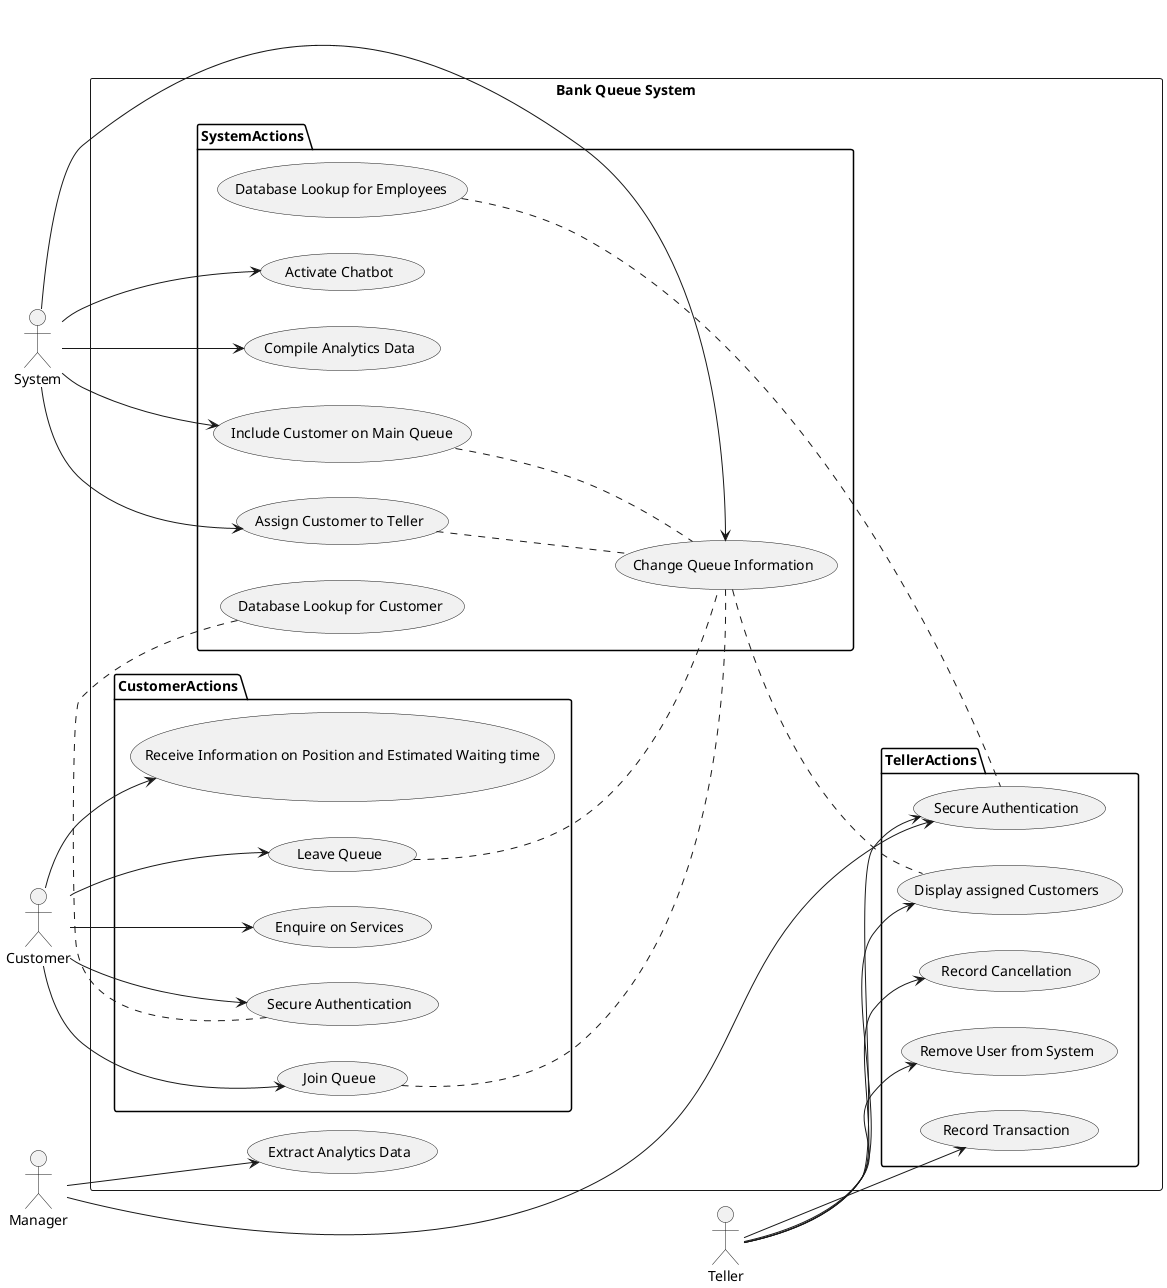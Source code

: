 @startuml UseCase

left to right direction
    actor Customer
    actor System
    actor Manager
    actor Teller

rectangle "Bank Queue System" {
        ' User
    package CustomerActions {
        (Secure Authentication) as auth
        (Join Queue) as join
        (Receive Information on Position and Estimated Waiting time)  as display
        (Leave Queue) as leave
        (Enquire on Services) as chatbot
    }
    ' System
    package SystemActions {
        (Change Queue Information) as change
        (Compile Analytics Data) as comp_analytics
        (Include Customer on Main Queue) as main_assign
        (Assign Customer to Teller) as teller_assign
        (Activate Chatbot) as chatbot_com
        (Database Lookup for Customer) as cus_lookup
        (Database Lookup for Employees) as emp_lookup
    }


    ' Teller
    package TellerActions {
        (Secure Authentication) as emp_auth
        (Display assigned Customers) as dis_cus
        (Record Transaction) as rec_tran
        (Record Cancellation) as rec_canc
        (Remove User from System) as rem_user
    }

    ' Manager
    (Extract Analytics Data) as analytics
}



' Linkage

' Customer
Customer --> auth
Customer --> join
Customer --> display
Customer --> leave
Customer --> chatbot

' System
System --> change
System --> comp_analytics
System --> main_assign
System --> teller_assign
System --> chatbot_com

' Teller
Teller --> emp_auth
Teller --> dis_cus
Teller --> rec_tran
Teller --> rec_canc
Teller --> rem_user

' Manager
Manager --> emp_auth
Manager --> analytics



' Sub Linkage
join .. change
leave .. change
main_assign .. change
teller_assign .. change
change .. dis_cus
cus_lookup .. auth
emp_lookup .. emp_auth

@enduml
